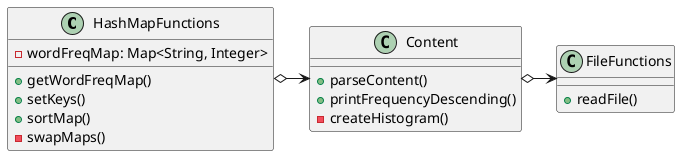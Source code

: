 @startuml
'https://plantuml.com/class-diagram


HashMapFunctions o-> Content
Content o-> FileFunctions


class FileFunctions {
    + readFile()
}

class HashMapFunctions {
    - wordFreqMap: Map<String, Integer>

    + getWordFreqMap()
    + setKeys()
    + sortMap()
    - swapMaps()
}

class Content{
    + parseContent()
    + printFrequencyDescending()
    - createHistogram()
}


@enduml